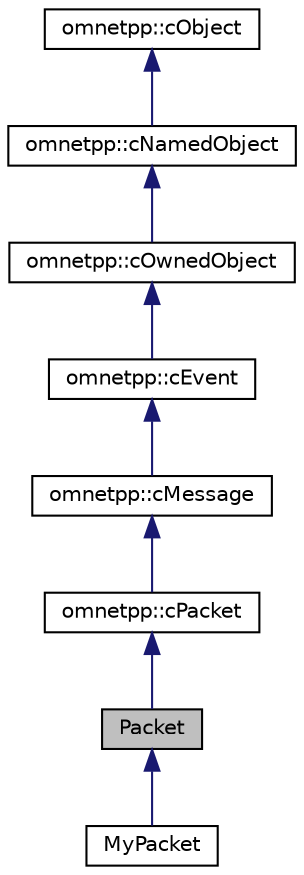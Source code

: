 digraph "Packet"
{
 // LATEX_PDF_SIZE
  edge [fontname="Helvetica",fontsize="10",labelfontname="Helvetica",labelfontsize="10"];
  node [fontname="Helvetica",fontsize="10",shape=record];
  Node1 [label="Packet",height=0.2,width=0.4,color="black", fillcolor="grey75", style="filled", fontcolor="black",tooltip="Class generated from node/Packet.msg:15 by opp_msgtool."];
  Node2 -> Node1 [dir="back",color="midnightblue",fontsize="10",style="solid",fontname="Helvetica"];
  Node2 [label="omnetpp::cPacket",height=0.2,width=0.4,color="black", fillcolor="white", style="filled",URL="/home/asus/Downloads/omnetpp-6.0/doc/api/opptags.xml$classomnetpp_1_1cPacket.html",tooltip=" "];
  Node3 -> Node2 [dir="back",color="midnightblue",fontsize="10",style="solid",fontname="Helvetica"];
  Node3 [label="omnetpp::cMessage",height=0.2,width=0.4,color="black", fillcolor="white", style="filled",URL="/home/asus/Downloads/omnetpp-6.0/doc/api/opptags.xml$classomnetpp_1_1cMessage.html",tooltip=" "];
  Node4 -> Node3 [dir="back",color="midnightblue",fontsize="10",style="solid",fontname="Helvetica"];
  Node4 [label="omnetpp::cEvent",height=0.2,width=0.4,color="black", fillcolor="white", style="filled",URL="/home/asus/Downloads/omnetpp-6.0/doc/api/opptags.xml$classomnetpp_1_1cEvent.html",tooltip=" "];
  Node5 -> Node4 [dir="back",color="midnightblue",fontsize="10",style="solid",fontname="Helvetica"];
  Node5 [label="omnetpp::cOwnedObject",height=0.2,width=0.4,color="black", fillcolor="white", style="filled",URL="/home/asus/Downloads/omnetpp-6.0/doc/api/opptags.xml$classomnetpp_1_1cOwnedObject.html",tooltip=" "];
  Node6 -> Node5 [dir="back",color="midnightblue",fontsize="10",style="solid",fontname="Helvetica"];
  Node6 [label="omnetpp::cNamedObject",height=0.2,width=0.4,color="black", fillcolor="white", style="filled",URL="/home/asus/Downloads/omnetpp-6.0/doc/api/opptags.xml$classomnetpp_1_1cNamedObject.html",tooltip=" "];
  Node7 -> Node6 [dir="back",color="midnightblue",fontsize="10",style="solid",fontname="Helvetica"];
  Node7 [label="omnetpp::cObject",height=0.2,width=0.4,color="black", fillcolor="white", style="filled",URL="/home/asus/Downloads/omnetpp-6.0/doc/api/opptags.xml$classomnetpp_1_1cObject.html",tooltip=" "];
  Node1 -> Node8 [dir="back",color="midnightblue",fontsize="10",style="solid",fontname="Helvetica"];
  Node8 [label="MyPacket",height=0.2,width=0.4,color="black", fillcolor="white", style="filled",URL="$classMyPacket.html",tooltip=" "];
}
